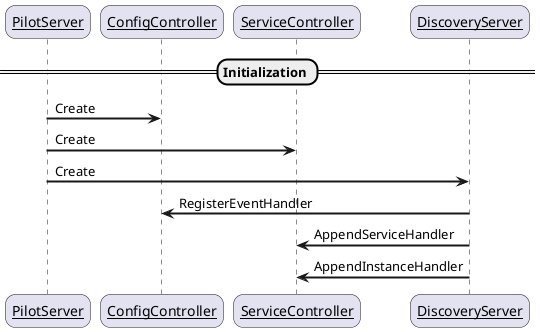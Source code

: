 @startuml pilot-discovery-initialization
skinparam sequenceArrowThickness 2
skinparam roundcorner 20
skinparam maxmessagesize 60
skinparam sequenceParticipant underline

== Initialization ==

PilotServer -> ConfigController: Create
PilotServer -> ServiceController: Create
PilotServer -> DiscoveryServer: Create

DiscoveryServer -> ConfigController: RegisterEventHandler
DiscoveryServer -> ServiceController: AppendServiceHandler
DiscoveryServer -> ServiceController: AppendInstanceHandler
@enduml